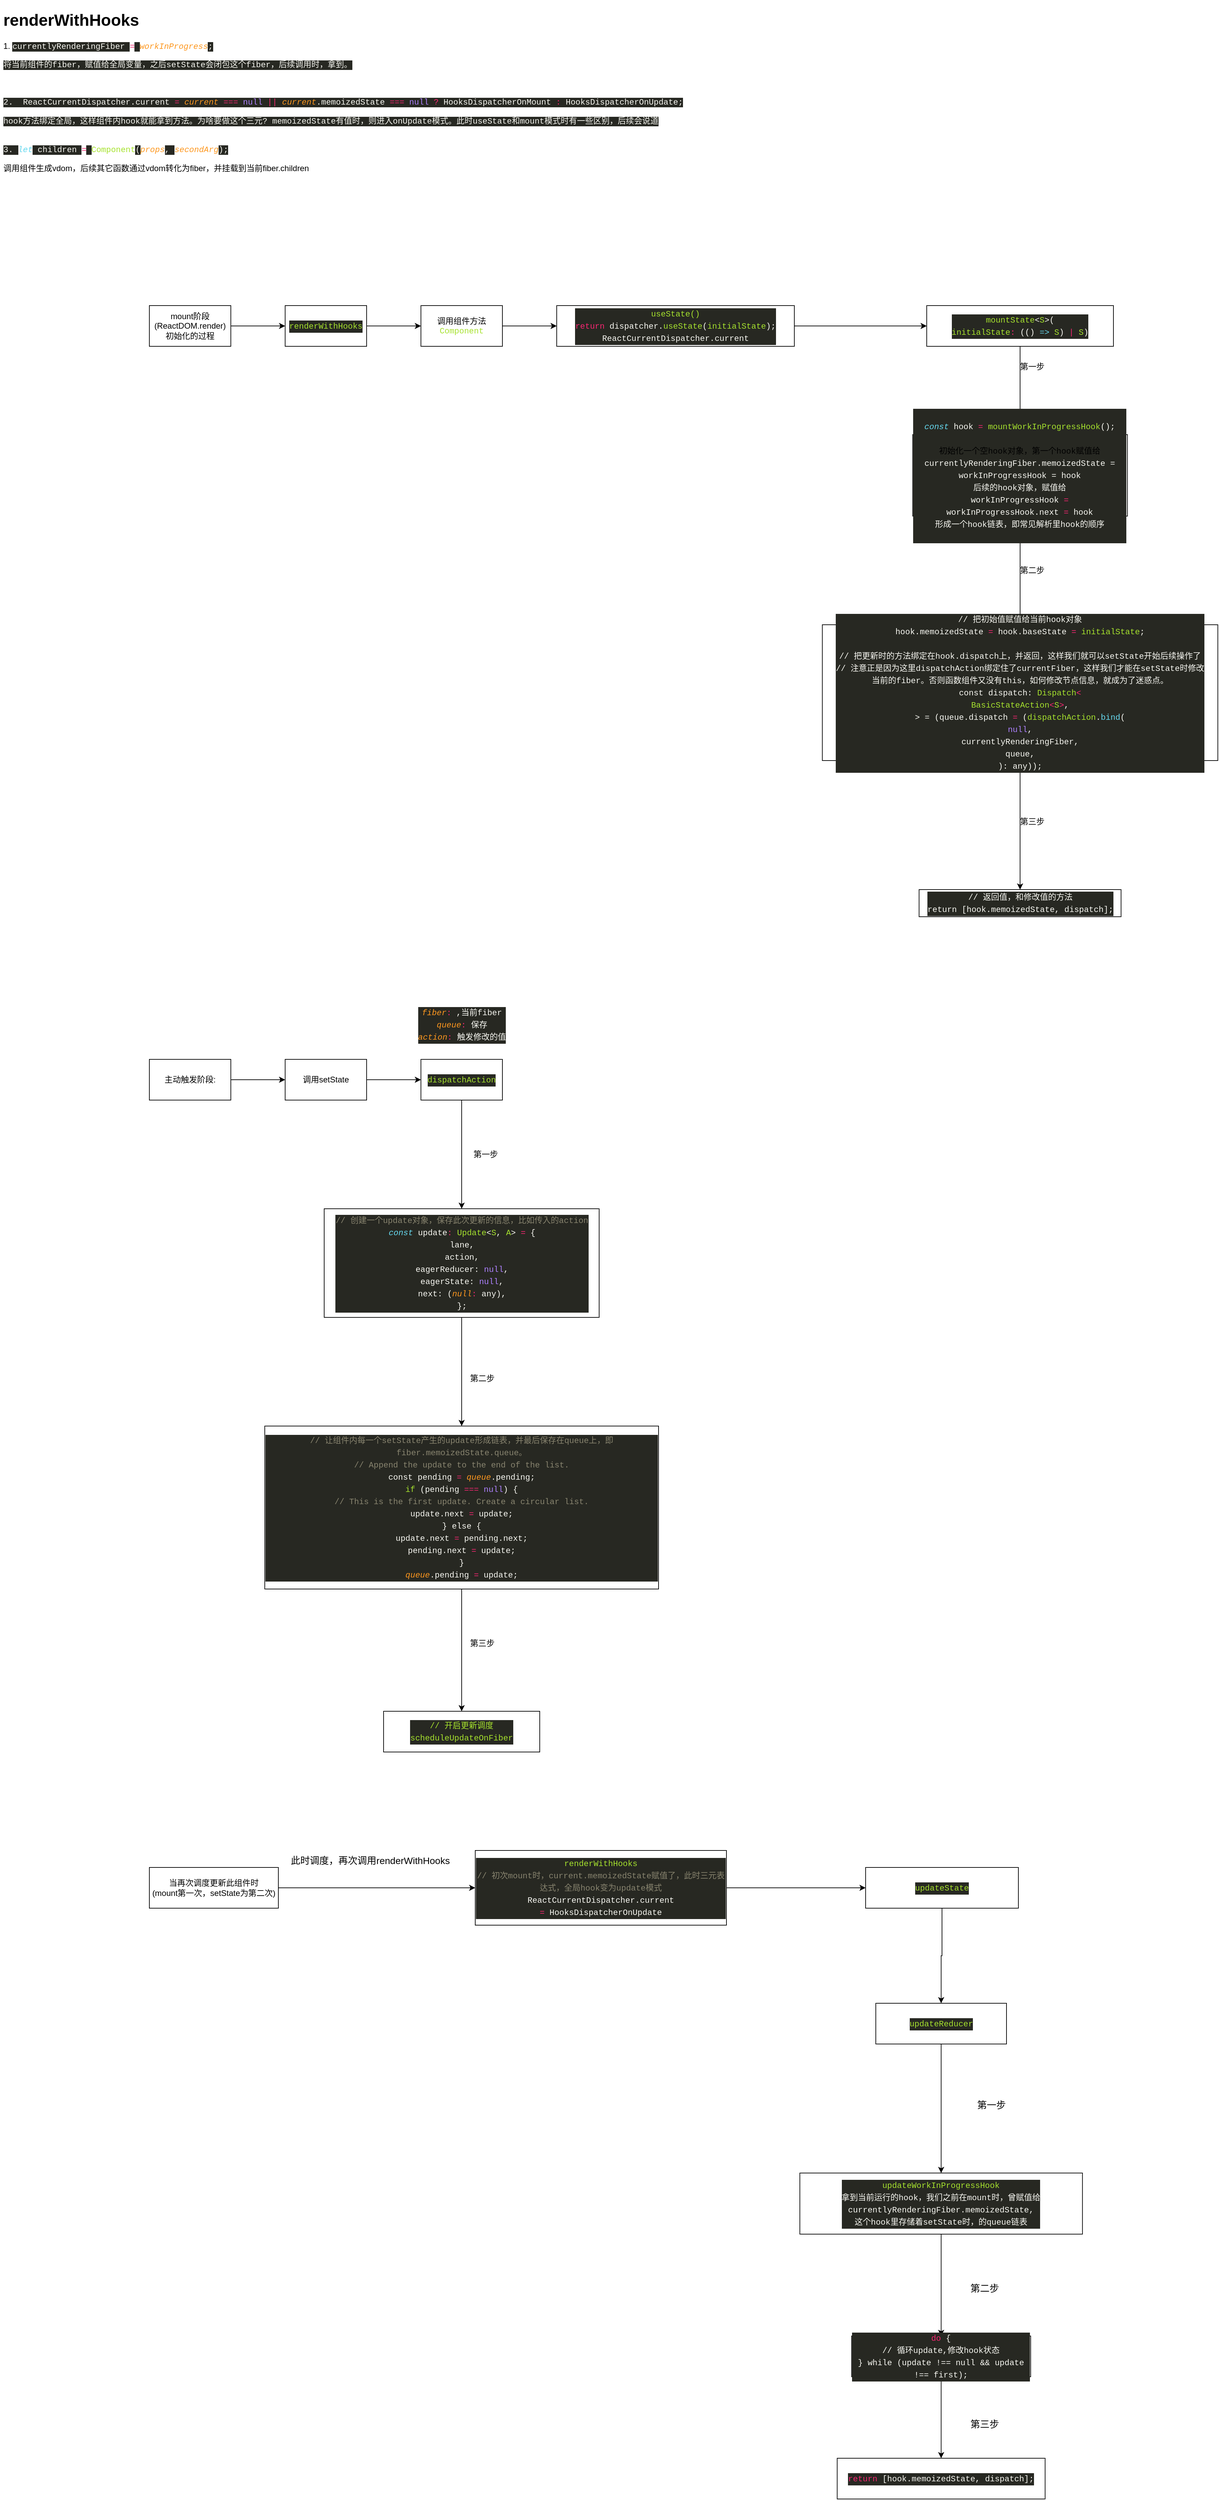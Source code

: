 <mxfile>
    <diagram id="yiS49sryotYYYr_ddpnm" name="第 1 页">
        <mxGraphModel dx="2738" dy="2120" grid="1" gridSize="10" guides="1" tooltips="1" connect="1" arrows="1" fold="1" page="1" pageScale="1" pageWidth="827" pageHeight="1169" math="0" shadow="0">
            <root>
                <mxCell id="0"/>
                <mxCell id="1" parent="0"/>
                <mxCell id="6" value="" style="edgeStyle=orthogonalEdgeStyle;rounded=0;orthogonalLoop=1;jettySize=auto;html=1;" edge="1" parent="1" source="2" target="5">
                    <mxGeometry relative="1" as="geometry"/>
                </mxCell>
                <mxCell id="2" value="mount阶段&lt;br&gt;(ReactDOM.render)&lt;br&gt;初始化的过程" style="rounded=0;whiteSpace=wrap;html=1;" vertex="1" parent="1">
                    <mxGeometry x="40" y="80" width="120" height="60" as="geometry"/>
                </mxCell>
                <mxCell id="10" value="" style="edgeStyle=orthogonalEdgeStyle;rounded=0;orthogonalLoop=1;jettySize=auto;html=1;" edge="1" parent="1" source="5" target="9">
                    <mxGeometry relative="1" as="geometry"/>
                </mxCell>
                <mxCell id="5" value="&lt;div style=&quot;color: rgb(248 , 248 , 242) ; background-color: rgb(39 , 40 , 34) ; font-family: &amp;#34;menlo&amp;#34; , &amp;#34;monaco&amp;#34; , &amp;#34;courier new&amp;#34; , monospace ; line-height: 18px&quot;&gt;&lt;span style=&quot;color: #a6e22e&quot;&gt;renderWithHooks&lt;/span&gt;&lt;/div&gt;" style="whiteSpace=wrap;html=1;rounded=0;" vertex="1" parent="1">
                    <mxGeometry x="240" y="80" width="120" height="60" as="geometry"/>
                </mxCell>
                <mxCell id="8" value="&lt;h1&gt;renderWithHooks&lt;/h1&gt;&lt;p&gt;1.&amp;nbsp;&lt;span style=&quot;background-color: rgb(39 , 40 , 34) ; color: rgb(248 , 248 , 242) ; font-family: &amp;#34;menlo&amp;#34; , &amp;#34;monaco&amp;#34; , &amp;#34;courier new&amp;#34; , monospace&quot;&gt;currentlyRenderingFiber&lt;/span&gt;&lt;span style=&quot;background-color: rgb(39 , 40 , 34) ; color: rgb(248 , 248 , 242) ; font-family: &amp;#34;menlo&amp;#34; , &amp;#34;monaco&amp;#34; , &amp;#34;courier new&amp;#34; , monospace&quot;&gt; &lt;/span&gt;&lt;span style=&quot;font-family: &amp;#34;menlo&amp;#34; , &amp;#34;monaco&amp;#34; , &amp;#34;courier new&amp;#34; , monospace ; color: rgb(249 , 38 , 114)&quot;&gt;=&lt;/span&gt;&lt;span style=&quot;background-color: rgb(39 , 40 , 34) ; color: rgb(248 , 248 , 242) ; font-family: &amp;#34;menlo&amp;#34; , &amp;#34;monaco&amp;#34; , &amp;#34;courier new&amp;#34; , monospace&quot;&gt; &lt;/span&gt;&lt;span style=&quot;font-family: &amp;#34;menlo&amp;#34; , &amp;#34;monaco&amp;#34; , &amp;#34;courier new&amp;#34; , monospace ; color: rgb(253 , 151 , 31) ; font-style: italic&quot;&gt;workInProgress&lt;/span&gt;&lt;span style=&quot;background-color: rgb(39 , 40 , 34) ; color: rgb(248 , 248 , 242) ; font-family: &amp;#34;menlo&amp;#34; , &amp;#34;monaco&amp;#34; , &amp;#34;courier new&amp;#34; , monospace&quot;&gt;;&lt;/span&gt;&lt;/p&gt;&lt;p&gt;&lt;font color=&quot;#f8f8f2&quot; face=&quot;menlo, monaco, courier new, monospace&quot;&gt;&lt;span style=&quot;background-color: rgb(39 , 40 , 34)&quot;&gt;将当前组件的fiber，赋值给全局变量，之后setState会闭包这个fiber，后续调用时，拿到。&lt;/span&gt;&lt;/font&gt;&lt;/p&gt;&lt;p&gt;&lt;font color=&quot;#f8f8f2&quot; face=&quot;menlo, monaco, courier new, monospace&quot;&gt;&lt;span style=&quot;background-color: rgb(39 , 40 , 34)&quot;&gt;&lt;br&gt;&lt;/span&gt;&lt;/font&gt;&lt;/p&gt;&lt;p&gt;&lt;font color=&quot;#f8f8f2&quot; face=&quot;menlo, monaco, courier new, monospace&quot;&gt;&lt;span style=&quot;background-color: rgb(39 , 40 , 34)&quot;&gt;2.&amp;nbsp;&lt;/span&gt;&lt;/font&gt;&lt;span style=&quot;background-color: rgb(39 , 40 , 34) ; color: rgb(248 , 248 , 242) ; font-family: &amp;#34;menlo&amp;#34; , &amp;#34;monaco&amp;#34; , &amp;#34;courier new&amp;#34; , monospace&quot;&gt;    &lt;/span&gt;&lt;span style=&quot;background-color: rgb(39 , 40 , 34) ; color: rgb(248 , 248 , 242) ; font-family: &amp;#34;menlo&amp;#34; , &amp;#34;monaco&amp;#34; , &amp;#34;courier new&amp;#34; , monospace&quot;&gt;ReactCurrentDispatcher&lt;/span&gt;&lt;span style=&quot;background-color: rgb(39 , 40 , 34) ; color: rgb(248 , 248 , 242) ; font-family: &amp;#34;menlo&amp;#34; , &amp;#34;monaco&amp;#34; , &amp;#34;courier new&amp;#34; , monospace&quot;&gt;.current &lt;/span&gt;&lt;span style=&quot;background-color: rgb(39 , 40 , 34) ; font-family: &amp;#34;menlo&amp;#34; , &amp;#34;monaco&amp;#34; , &amp;#34;courier new&amp;#34; , monospace ; color: rgb(249 , 38 , 114)&quot;&gt;=&amp;nbsp;&lt;/span&gt;&lt;span style=&quot;background-color: rgb(39 , 40 , 34) ; font-family: &amp;#34;menlo&amp;#34; , &amp;#34;monaco&amp;#34; , &amp;#34;courier new&amp;#34; , monospace ; color: rgb(253 , 151 , 31) ; font-style: italic&quot;&gt;current&lt;/span&gt;&lt;span style=&quot;background-color: rgb(39 , 40 , 34) ; color: rgb(248 , 248 , 242) ; font-family: &amp;#34;menlo&amp;#34; , &amp;#34;monaco&amp;#34; , &amp;#34;courier new&amp;#34; , monospace&quot;&gt; &lt;/span&gt;&lt;span style=&quot;background-color: rgb(39 , 40 , 34) ; font-family: &amp;#34;menlo&amp;#34; , &amp;#34;monaco&amp;#34; , &amp;#34;courier new&amp;#34; , monospace ; color: rgb(249 , 38 , 114)&quot;&gt;===&lt;/span&gt;&lt;span style=&quot;background-color: rgb(39 , 40 , 34) ; color: rgb(248 , 248 , 242) ; font-family: &amp;#34;menlo&amp;#34; , &amp;#34;monaco&amp;#34; , &amp;#34;courier new&amp;#34; , monospace&quot;&gt; &lt;/span&gt;&lt;span style=&quot;background-color: rgb(39 , 40 , 34) ; font-family: &amp;#34;menlo&amp;#34; , &amp;#34;monaco&amp;#34; , &amp;#34;courier new&amp;#34; , monospace ; color: rgb(174 , 129 , 255)&quot;&gt;null&lt;/span&gt;&lt;span style=&quot;background-color: rgb(39 , 40 , 34) ; color: rgb(248 , 248 , 242) ; font-family: &amp;#34;menlo&amp;#34; , &amp;#34;monaco&amp;#34; , &amp;#34;courier new&amp;#34; , monospace&quot;&gt; &lt;/span&gt;&lt;span style=&quot;background-color: rgb(39 , 40 , 34) ; font-family: &amp;#34;menlo&amp;#34; , &amp;#34;monaco&amp;#34; , &amp;#34;courier new&amp;#34; , monospace ; color: rgb(249 , 38 , 114)&quot;&gt;||&lt;/span&gt;&lt;span style=&quot;background-color: rgb(39 , 40 , 34) ; color: rgb(248 , 248 , 242) ; font-family: &amp;#34;menlo&amp;#34; , &amp;#34;monaco&amp;#34; , &amp;#34;courier new&amp;#34; , monospace&quot;&gt; &lt;/span&gt;&lt;span style=&quot;background-color: rgb(39 , 40 , 34) ; font-family: &amp;#34;menlo&amp;#34; , &amp;#34;monaco&amp;#34; , &amp;#34;courier new&amp;#34; , monospace ; color: rgb(253 , 151 , 31) ; font-style: italic&quot;&gt;current&lt;/span&gt;&lt;span style=&quot;background-color: rgb(39 , 40 , 34) ; color: rgb(248 , 248 , 242) ; font-family: &amp;#34;menlo&amp;#34; , &amp;#34;monaco&amp;#34; , &amp;#34;courier new&amp;#34; , monospace&quot;&gt;.memoizedState &lt;/span&gt;&lt;span style=&quot;background-color: rgb(39 , 40 , 34) ; font-family: &amp;#34;menlo&amp;#34; , &amp;#34;monaco&amp;#34; , &amp;#34;courier new&amp;#34; , monospace ; color: rgb(249 , 38 , 114)&quot;&gt;===&lt;/span&gt;&lt;span style=&quot;background-color: rgb(39 , 40 , 34) ; color: rgb(248 , 248 , 242) ; font-family: &amp;#34;menlo&amp;#34; , &amp;#34;monaco&amp;#34; , &amp;#34;courier new&amp;#34; , monospace&quot;&gt; &lt;/span&gt;&lt;span style=&quot;background-color: rgb(39 , 40 , 34) ; font-family: &amp;#34;menlo&amp;#34; , &amp;#34;monaco&amp;#34; , &amp;#34;courier new&amp;#34; , monospace ; color: rgb(174 , 129 , 255)&quot;&gt;null&amp;nbsp;&lt;/span&gt;&lt;span style=&quot;background-color: rgb(39 , 40 , 34) ; font-family: &amp;#34;menlo&amp;#34; , &amp;#34;monaco&amp;#34; , &amp;#34;courier new&amp;#34; , monospace ; color: rgb(249 , 38 , 114)&quot;&gt;?&lt;/span&gt;&lt;span style=&quot;background-color: rgb(39 , 40 , 34) ; color: rgb(248 , 248 , 242) ; font-family: &amp;#34;menlo&amp;#34; , &amp;#34;monaco&amp;#34; , &amp;#34;courier new&amp;#34; , monospace&quot;&gt; HooksDispatcherOnMount&amp;nbsp;&lt;/span&gt;&lt;span style=&quot;background-color: rgb(39 , 40 , 34) ; font-family: &amp;#34;menlo&amp;#34; , &amp;#34;monaco&amp;#34; , &amp;#34;courier new&amp;#34; , monospace ; color: rgb(249 , 38 , 114)&quot;&gt;:&lt;/span&gt;&lt;span style=&quot;background-color: rgb(39 , 40 , 34) ; color: rgb(248 , 248 , 242) ; font-family: &amp;#34;menlo&amp;#34; , &amp;#34;monaco&amp;#34; , &amp;#34;courier new&amp;#34; , monospace&quot;&gt; HooksDispatcherOnUpdate;&lt;/span&gt;&lt;/p&gt;&lt;span style=&quot;color: rgb(248 , 248 , 242) ; font-family: &amp;#34;menlo&amp;#34; , &amp;#34;monaco&amp;#34; , &amp;#34;courier new&amp;#34; , monospace ; background-color: rgb(39 , 40 , 34)&quot;&gt;hook方法&lt;/span&gt;&lt;span style=&quot;background-color: rgb(39 , 40 , 34) ; color: rgb(248 , 248 , 242) ; font-family: &amp;#34;menlo&amp;#34; , &amp;#34;monaco&amp;#34; , &amp;#34;courier new&amp;#34; , monospace&quot;&gt;绑定全局，这样组件内hook就能拿到方法。为啥要做这个三元? memoizedState有值时，则进入onUpdate模式。此时useState和mount模式时有一些区别，后续会说道&lt;br&gt;&lt;/span&gt;&lt;span style=&quot;color: rgb(248 , 248 , 242) ; font-family: &amp;#34;menlo&amp;#34; , &amp;#34;monaco&amp;#34; , &amp;#34;courier new&amp;#34; , monospace ; background-color: rgb(39 , 40 , 34)&quot;&gt;&lt;br&gt;&lt;/span&gt;&lt;p&gt;&lt;font color=&quot;#f8f8f2&quot; face=&quot;menlo, monaco, courier new, monospace&quot;&gt;&lt;span style=&quot;background-color: rgb(39 , 40 , 34)&quot;&gt;3.&amp;nbsp;&lt;/span&gt;&lt;/font&gt;&lt;span style=&quot;font-family: &amp;#34;menlo&amp;#34; , &amp;#34;monaco&amp;#34; , &amp;#34;courier new&amp;#34; , monospace ; color: rgb(102 , 217 , 239) ; font-style: italic&quot;&gt;let&lt;/span&gt;&lt;span style=&quot;background-color: rgb(39 , 40 , 34) ; color: rgb(248 , 248 , 242) ; font-family: &amp;#34;menlo&amp;#34; , &amp;#34;monaco&amp;#34; , &amp;#34;courier new&amp;#34; , monospace&quot;&gt; &lt;/span&gt;&lt;span style=&quot;background-color: rgb(39 , 40 , 34) ; color: rgb(248 , 248 , 242) ; font-family: &amp;#34;menlo&amp;#34; , &amp;#34;monaco&amp;#34; , &amp;#34;courier new&amp;#34; , monospace&quot;&gt;children&lt;/span&gt;&lt;span style=&quot;background-color: rgb(39 , 40 , 34) ; color: rgb(248 , 248 , 242) ; font-family: &amp;#34;menlo&amp;#34; , &amp;#34;monaco&amp;#34; , &amp;#34;courier new&amp;#34; , monospace&quot;&gt; &lt;/span&gt;&lt;span style=&quot;font-family: &amp;#34;menlo&amp;#34; , &amp;#34;monaco&amp;#34; , &amp;#34;courier new&amp;#34; , monospace ; color: rgb(249 , 38 , 114)&quot;&gt;=&lt;/span&gt;&lt;span style=&quot;background-color: rgb(39 , 40 , 34) ; color: rgb(248 , 248 , 242) ; font-family: &amp;#34;menlo&amp;#34; , &amp;#34;monaco&amp;#34; , &amp;#34;courier new&amp;#34; , monospace&quot;&gt; &lt;/span&gt;&lt;span style=&quot;font-family: &amp;#34;menlo&amp;#34; , &amp;#34;monaco&amp;#34; , &amp;#34;courier new&amp;#34; , monospace ; color: rgb(166 , 226 , 46)&quot;&gt;Component&lt;/span&gt;&lt;span style=&quot;background-color: rgb(39 , 40 , 34) ; color: rgb(248 , 248 , 242) ; font-family: &amp;#34;menlo&amp;#34; , &amp;#34;monaco&amp;#34; , &amp;#34;courier new&amp;#34; , monospace&quot;&gt;(&lt;/span&gt;&lt;span style=&quot;font-family: &amp;#34;menlo&amp;#34; , &amp;#34;monaco&amp;#34; , &amp;#34;courier new&amp;#34; , monospace ; color: rgb(253 , 151 , 31) ; font-style: italic&quot;&gt;props&lt;/span&gt;&lt;span style=&quot;background-color: rgb(39 , 40 , 34) ; color: rgb(248 , 248 , 242) ; font-family: &amp;#34;menlo&amp;#34; , &amp;#34;monaco&amp;#34; , &amp;#34;courier new&amp;#34; , monospace&quot;&gt;, &lt;/span&gt;&lt;span style=&quot;font-family: &amp;#34;menlo&amp;#34; , &amp;#34;monaco&amp;#34; , &amp;#34;courier new&amp;#34; , monospace ; color: rgb(253 , 151 , 31) ; font-style: italic&quot;&gt;secondArg&lt;/span&gt;&lt;span style=&quot;background-color: rgb(39 , 40 , 34) ; color: rgb(248 , 248 , 242) ; font-family: &amp;#34;menlo&amp;#34; , &amp;#34;monaco&amp;#34; , &amp;#34;courier new&amp;#34; , monospace&quot;&gt;);&lt;/span&gt;&lt;/p&gt;&lt;p&gt;调用组件生成vdom，后续其它函数通过vdom转化为fiber，并挂载到当前fiber.children&lt;/p&gt;" style="text;html=1;strokeColor=none;fillColor=none;spacing=5;spacingTop=-20;whiteSpace=wrap;overflow=hidden;rounded=0;" vertex="1" parent="1">
                    <mxGeometry x="-180" y="-360" width="1030" height="250" as="geometry"/>
                </mxCell>
                <mxCell id="12" value="" style="edgeStyle=orthogonalEdgeStyle;rounded=0;orthogonalLoop=1;jettySize=auto;html=1;" edge="1" parent="1" source="9" target="11">
                    <mxGeometry relative="1" as="geometry"/>
                </mxCell>
                <mxCell id="9" value="调用组件方法&lt;br&gt;&lt;span style=&quot;color: rgb(166 , 226 , 46) ; font-family: &amp;#34;menlo&amp;#34; , &amp;#34;monaco&amp;#34; , &amp;#34;courier new&amp;#34; , monospace ; text-align: left&quot;&gt;Component&lt;/span&gt;" style="whiteSpace=wrap;html=1;rounded=0;" vertex="1" parent="1">
                    <mxGeometry x="440" y="80" width="120" height="60" as="geometry"/>
                </mxCell>
                <mxCell id="14" value="" style="edgeStyle=orthogonalEdgeStyle;rounded=0;orthogonalLoop=1;jettySize=auto;html=1;" edge="1" parent="1" source="11" target="13">
                    <mxGeometry relative="1" as="geometry"/>
                </mxCell>
                <mxCell id="11" value="&lt;div style=&quot;color: rgb(248 , 248 , 242) ; background-color: rgb(39 , 40 , 34) ; font-family: &amp;#34;menlo&amp;#34; , &amp;#34;monaco&amp;#34; , &amp;#34;courier new&amp;#34; , monospace ; line-height: 18px&quot;&gt;&lt;span style=&quot;color: #a6e22e&quot;&gt;useState()&lt;/span&gt;&lt;/div&gt;&lt;div style=&quot;color: rgb(248 , 248 , 242) ; background-color: rgb(39 , 40 , 34) ; font-family: &amp;#34;menlo&amp;#34; , &amp;#34;monaco&amp;#34; , &amp;#34;courier new&amp;#34; , monospace ; line-height: 18px&quot;&gt;&lt;span style=&quot;font-family: &amp;#34;menlo&amp;#34; , &amp;#34;monaco&amp;#34; , &amp;#34;courier new&amp;#34; , monospace ; color: rgb(249 , 38 , 114)&quot;&gt;return&lt;/span&gt;&lt;span style=&quot;font-family: &amp;#34;menlo&amp;#34; , &amp;#34;monaco&amp;#34; , &amp;#34;courier new&amp;#34; , monospace&quot;&gt; &lt;/span&gt;&lt;span style=&quot;font-family: &amp;#34;menlo&amp;#34; , &amp;#34;monaco&amp;#34; , &amp;#34;courier new&amp;#34; , monospace&quot;&gt;dispatcher&lt;/span&gt;&lt;span style=&quot;font-family: &amp;#34;menlo&amp;#34; , &amp;#34;monaco&amp;#34; , &amp;#34;courier new&amp;#34; , monospace&quot;&gt;.&lt;/span&gt;&lt;span style=&quot;font-family: &amp;#34;menlo&amp;#34; , &amp;#34;monaco&amp;#34; , &amp;#34;courier new&amp;#34; , monospace ; color: rgb(166 , 226 , 46)&quot;&gt;useState&lt;/span&gt;&lt;span style=&quot;font-family: &amp;#34;menlo&amp;#34; , &amp;#34;monaco&amp;#34; , &amp;#34;courier new&amp;#34; , monospace&quot;&gt;(&lt;/span&gt;&lt;span style=&quot;font-family: &amp;#34;menlo&amp;#34; , &amp;#34;monaco&amp;#34; , &amp;#34;courier new&amp;#34; , monospace ; color: rgb(166 , 226 , 46)&quot;&gt;initialState&lt;/span&gt;&lt;span style=&quot;font-family: &amp;#34;menlo&amp;#34; , &amp;#34;monaco&amp;#34; , &amp;#34;courier new&amp;#34; , monospace&quot;&gt;);&lt;/span&gt;&lt;/div&gt;&lt;div style=&quot;color: rgb(248 , 248 , 242) ; background-color: rgb(39 , 40 , 34) ; font-family: &amp;#34;menlo&amp;#34; , &amp;#34;monaco&amp;#34; , &amp;#34;courier new&amp;#34; , monospace ; line-height: 18px&quot;&gt;&lt;span style=&quot;text-align: left&quot;&gt;ReactCurrentDispatcher&lt;/span&gt;&lt;span style=&quot;text-align: left&quot;&gt;.current&lt;/span&gt;&lt;span style=&quot;color: #a6e22e&quot;&gt;&lt;br&gt;&lt;/span&gt;&lt;/div&gt;" style="whiteSpace=wrap;html=1;rounded=0;" vertex="1" parent="1">
                    <mxGeometry x="640" y="80" width="350" height="60" as="geometry"/>
                </mxCell>
                <mxCell id="16" value="" style="edgeStyle=orthogonalEdgeStyle;rounded=0;orthogonalLoop=1;jettySize=auto;html=1;" edge="1" parent="1" source="13" target="15">
                    <mxGeometry relative="1" as="geometry"/>
                </mxCell>
                <mxCell id="13" value="&lt;div style=&quot;color: rgb(248 , 248 , 242) ; background-color: rgb(39 , 40 , 34) ; font-family: &amp;#34;menlo&amp;#34; , &amp;#34;monaco&amp;#34; , &amp;#34;courier new&amp;#34; , monospace ; line-height: 18px&quot;&gt;&lt;div style=&quot;line-height: 18px&quot;&gt;&lt;div&gt;&lt;span style=&quot;color: #a6e22e&quot;&gt;mountState&lt;/span&gt;&amp;lt;&lt;span style=&quot;color: rgb(166 , 226 , 46)&quot;&gt;S&lt;/span&gt;&amp;gt;(&lt;/div&gt;&lt;div&gt;  &lt;span style=&quot;color: #a6e22e&quot;&gt;initialState&lt;/span&gt;&lt;span style=&quot;color: #f92672&quot;&gt;:&lt;/span&gt; (() &lt;span style=&quot;color: #66d9ef ; font-style: italic&quot;&gt;=&amp;gt;&lt;/span&gt; &lt;span style=&quot;color: rgb(166 , 226 , 46)&quot;&gt;S&lt;/span&gt;) &lt;span style=&quot;color: #f92672&quot;&gt;|&lt;/span&gt; &lt;span style=&quot;color: rgb(166 , 226 , 46)&quot;&gt;S&lt;/span&gt;)&lt;/div&gt;&lt;/div&gt;&lt;/div&gt;" style="whiteSpace=wrap;html=1;rounded=0;" vertex="1" parent="1">
                    <mxGeometry x="1185" y="80" width="275" height="60" as="geometry"/>
                </mxCell>
                <mxCell id="19" value="" style="edgeStyle=orthogonalEdgeStyle;rounded=0;orthogonalLoop=1;jettySize=auto;html=1;" edge="1" parent="1" source="15" target="18">
                    <mxGeometry relative="1" as="geometry"/>
                </mxCell>
                <mxCell id="15" value="&lt;div style=&quot;background-color: rgb(39 , 40 , 34) ; font-family: &amp;#34;menlo&amp;#34; , &amp;#34;monaco&amp;#34; , &amp;#34;courier new&amp;#34; , monospace ; line-height: 18px&quot;&gt;&lt;br&gt;&lt;/div&gt;&lt;div style=&quot;background-color: rgb(39 , 40 , 34) ; font-family: &amp;#34;menlo&amp;#34; , &amp;#34;monaco&amp;#34; , &amp;#34;courier new&amp;#34; , monospace ; line-height: 18px&quot;&gt;&lt;span style=&quot;color: rgb(102 , 217 , 239) ; font-style: italic&quot;&gt;const&lt;/span&gt;&lt;span style=&quot;color: rgb(248 , 248 , 242)&quot;&gt;&amp;nbsp;hook&amp;nbsp;&lt;/span&gt;&lt;span style=&quot;color: rgb(249 , 38 , 114)&quot;&gt;=&lt;/span&gt;&lt;span style=&quot;color: rgb(248 , 248 , 242)&quot;&gt;&amp;nbsp;&lt;/span&gt;&lt;span style=&quot;color: rgb(166 , 226 , 46)&quot;&gt;mountWorkInProgressHook&lt;/span&gt;&lt;span style=&quot;color: rgb(248 , 248 , 242)&quot;&gt;();&lt;/span&gt;&lt;br&gt;&lt;/div&gt;&lt;div style=&quot;background-color: rgb(39 , 40 , 34) ; font-family: &amp;#34;menlo&amp;#34; , &amp;#34;monaco&amp;#34; , &amp;#34;courier new&amp;#34; , monospace ; line-height: 18px&quot;&gt;&lt;span style=&quot;color: rgb(248 , 248 , 242)&quot;&gt;&lt;br&gt;&lt;/span&gt;&lt;/div&gt;&lt;div style=&quot;background-color: rgb(39 , 40 , 34) ; font-family: &amp;#34;menlo&amp;#34; , &amp;#34;monaco&amp;#34; , &amp;#34;courier new&amp;#34; , monospace ; line-height: 18px&quot;&gt;初始化一个空hook对象，第一个hook赋值给&lt;/div&gt;&lt;div style=&quot;background-color: rgb(39 , 40 , 34) ; font-family: &amp;#34;menlo&amp;#34; , &amp;#34;monaco&amp;#34; , &amp;#34;courier new&amp;#34; , monospace ; line-height: 18px&quot;&gt;&lt;div style=&quot;color: rgb(248 , 248 , 242) ; font-family: &amp;#34;menlo&amp;#34; , &amp;#34;monaco&amp;#34; , &amp;#34;courier new&amp;#34; , monospace ; line-height: 18px&quot;&gt;currentlyRenderingFiber.memoizedState = workInProgressHook = hook&lt;/div&gt;&lt;div style=&quot;color: rgb(248 , 248 , 242) ; font-family: &amp;#34;menlo&amp;#34; , &amp;#34;monaco&amp;#34; , &amp;#34;courier new&amp;#34; , monospace ; line-height: 18px&quot;&gt;后续的hook对象，赋值给&lt;/div&gt;&lt;div style=&quot;color: rgb(248 , 248 , 242) ; font-family: &amp;#34;menlo&amp;#34; , &amp;#34;monaco&amp;#34; , &amp;#34;courier new&amp;#34; , monospace ; line-height: 18px&quot;&gt;&lt;div style=&quot;line-height: 18px&quot;&gt;workInProgressHook &lt;span style=&quot;color: #f92672&quot;&gt;=&lt;/span&gt; workInProgressHook.next &lt;span style=&quot;color: #f92672&quot;&gt;=&lt;/span&gt; hook&lt;/div&gt;&lt;div style=&quot;line-height: 18px&quot;&gt;形成一个hook链表，即常见解析里hook的顺序&lt;/div&gt;&lt;/div&gt;&lt;/div&gt;&lt;div style=&quot;color: rgb(248 , 248 , 242) ; background-color: rgb(39 , 40 , 34) ; font-family: &amp;#34;menlo&amp;#34; , &amp;#34;monaco&amp;#34; , &amp;#34;courier new&amp;#34; , monospace ; line-height: 18px&quot;&gt;&lt;br&gt;&lt;/div&gt;" style="whiteSpace=wrap;html=1;rounded=0;" vertex="1" parent="1">
                    <mxGeometry x="1164.38" y="270" width="316.25" height="120" as="geometry"/>
                </mxCell>
                <mxCell id="17" value="第一步" style="text;html=1;align=center;verticalAlign=middle;resizable=0;points=[];autosize=1;" vertex="1" parent="1">
                    <mxGeometry x="1315" y="160" width="50" height="20" as="geometry"/>
                </mxCell>
                <mxCell id="22" value="" style="edgeStyle=orthogonalEdgeStyle;rounded=0;orthogonalLoop=1;jettySize=auto;html=1;" edge="1" parent="1" source="18" target="21">
                    <mxGeometry relative="1" as="geometry"/>
                </mxCell>
                <mxCell id="18" value="&lt;div style=&quot;color: rgb(248 , 248 , 242) ; background-color: rgb(39 , 40 , 34) ; font-family: &amp;#34;menlo&amp;#34; , &amp;#34;monaco&amp;#34; , &amp;#34;courier new&amp;#34; , monospace ; line-height: 18px&quot;&gt;&lt;div&gt;// 把初始值赋值给当前hook对象&lt;/div&gt;&lt;div&gt;  hook.memoizedState &lt;span style=&quot;color: #f92672&quot;&gt;=&lt;/span&gt; hook.baseState &lt;span style=&quot;color: #f92672&quot;&gt;=&lt;/span&gt; &lt;span style=&quot;color: #a6e22e&quot;&gt;initialState&lt;/span&gt;;&lt;/div&gt;&lt;div&gt;&lt;br&gt;&lt;/div&gt;&lt;div&gt;// 把更新时的方法绑定在hook.dispatch上，并返回，这样我们就可以setState开始后续操作了&lt;/div&gt;&lt;div&gt;// 注意正是因为这里dispatchAction绑定住了currentFiber，这样我们才能在setState时修改&lt;/div&gt;&lt;div&gt;当前的fiber。否则函数组件又没有this，如何修改节点信息，就成为了迷惑点。&lt;/div&gt;&lt;div&gt;&lt;div style=&quot;font-family: &amp;#34;menlo&amp;#34; , &amp;#34;monaco&amp;#34; , &amp;#34;courier new&amp;#34; , monospace ; line-height: 18px&quot;&gt;&lt;div&gt;  const dispatch: &lt;span style=&quot;color: rgb(166 , 226 , 46)&quot;&gt;Dispatch&lt;/span&gt;&lt;span style=&quot;color: #f92672&quot;&gt;&amp;lt;&lt;/span&gt;&lt;/div&gt;&lt;div&gt;    &lt;span style=&quot;color: rgb(166 , 226 , 46)&quot;&gt;BasicStateAction&lt;/span&gt;&lt;span style=&quot;color: #f92672&quot;&gt;&amp;lt;&lt;/span&gt;&lt;span style=&quot;color: rgb(166 , 226 , 46)&quot;&gt;S&lt;/span&gt;&lt;span style=&quot;color: #f92672&quot;&gt;&amp;gt;&lt;/span&gt;,&lt;/div&gt;&lt;div&gt;  &amp;gt; = (queue.dispatch &lt;span style=&quot;color: #f92672&quot;&gt;=&lt;/span&gt; (&lt;span style=&quot;color: #a6e22e&quot;&gt;dispatchAction&lt;/span&gt;.&lt;span style=&quot;color: #66d9ef&quot;&gt;bind&lt;/span&gt;(&lt;/div&gt;&lt;div&gt;    &lt;span style=&quot;color: #ae81ff&quot;&gt;null&lt;/span&gt;,&lt;/div&gt;&lt;div&gt;    currentlyRenderingFiber,&lt;/div&gt;&lt;div&gt;    queue,&lt;/div&gt;&lt;div&gt;  ): any));&lt;/div&gt;&lt;/div&gt;&lt;/div&gt;&lt;/div&gt;" style="whiteSpace=wrap;html=1;rounded=0;" vertex="1" parent="1">
                    <mxGeometry x="1031.25" y="550" width="582.5" height="200" as="geometry"/>
                </mxCell>
                <mxCell id="20" value="第二步" style="text;html=1;align=center;verticalAlign=middle;resizable=0;points=[];autosize=1;" vertex="1" parent="1">
                    <mxGeometry x="1315" y="460" width="50" height="20" as="geometry"/>
                </mxCell>
                <mxCell id="21" value="&lt;div style=&quot;color: rgb(248 , 248 , 242) ; background-color: rgb(39 , 40 , 34) ; font-family: &amp;#34;menlo&amp;#34; , &amp;#34;monaco&amp;#34; , &amp;#34;courier new&amp;#34; , monospace ; line-height: 18px&quot;&gt;// 返回值，和修改值的方法&lt;/div&gt;&lt;div style=&quot;color: rgb(248 , 248 , 242) ; background-color: rgb(39 , 40 , 34) ; font-family: &amp;#34;menlo&amp;#34; , &amp;#34;monaco&amp;#34; , &amp;#34;courier new&amp;#34; , monospace ; line-height: 18px&quot;&gt;return [hook.memoizedState, dispatch];&lt;/div&gt;" style="whiteSpace=wrap;html=1;rounded=0;" vertex="1" parent="1">
                    <mxGeometry x="1173.75" y="940" width="297.5" height="40" as="geometry"/>
                </mxCell>
                <mxCell id="23" value="第三步" style="text;html=1;align=center;verticalAlign=middle;resizable=0;points=[];autosize=1;" vertex="1" parent="1">
                    <mxGeometry x="1315" y="830" width="50" height="20" as="geometry"/>
                </mxCell>
                <mxCell id="26" value="" style="edgeStyle=orthogonalEdgeStyle;rounded=0;orthogonalLoop=1;jettySize=auto;html=1;" edge="1" parent="1" source="24" target="25">
                    <mxGeometry relative="1" as="geometry"/>
                </mxCell>
                <mxCell id="24" value="主动触发阶段:" style="whiteSpace=wrap;html=1;" vertex="1" parent="1">
                    <mxGeometry x="40" y="1190" width="120" height="60" as="geometry"/>
                </mxCell>
                <mxCell id="28" value="" style="edgeStyle=orthogonalEdgeStyle;rounded=0;orthogonalLoop=1;jettySize=auto;html=1;" edge="1" parent="1" source="25" target="27">
                    <mxGeometry relative="1" as="geometry"/>
                </mxCell>
                <mxCell id="25" value="调用setState" style="whiteSpace=wrap;html=1;" vertex="1" parent="1">
                    <mxGeometry x="240" y="1190" width="120" height="60" as="geometry"/>
                </mxCell>
                <mxCell id="32" value="" style="edgeStyle=orthogonalEdgeStyle;rounded=0;orthogonalLoop=1;jettySize=auto;html=1;" edge="1" parent="1" source="27" target="31">
                    <mxGeometry relative="1" as="geometry"/>
                </mxCell>
                <mxCell id="27" value="&lt;div style=&quot;color: rgb(248 , 248 , 242) ; background-color: rgb(39 , 40 , 34) ; font-family: &amp;#34;menlo&amp;#34; , &amp;#34;monaco&amp;#34; , &amp;#34;courier new&amp;#34; , monospace ; line-height: 18px&quot;&gt;&lt;span style=&quot;color: #a6e22e&quot;&gt;dispatchAction&lt;/span&gt;&lt;/div&gt;" style="whiteSpace=wrap;html=1;" vertex="1" parent="1">
                    <mxGeometry x="440" y="1190" width="120" height="60" as="geometry"/>
                </mxCell>
                <mxCell id="30" value="&lt;div style=&quot;color: rgb(248 , 248 , 242) ; background-color: rgb(39 , 40 , 34) ; font-family: &amp;#34;menlo&amp;#34; , &amp;#34;monaco&amp;#34; , &amp;#34;courier new&amp;#34; , monospace ; line-height: 18px&quot;&gt;&lt;div&gt;  &lt;span style=&quot;color: #fd971f ; font-style: italic&quot;&gt;fiber&lt;/span&gt;&lt;span style=&quot;color: #f92672&quot;&gt;: &lt;/span&gt;,当前fiber&lt;/div&gt;&lt;div&gt;  &lt;span style=&quot;color: #fd971f ; font-style: italic&quot;&gt;queue&lt;/span&gt;&lt;span style=&quot;color: #f92672&quot;&gt;:&lt;/span&gt;&amp;nbsp;保存&lt;/div&gt;&lt;div&gt;  &lt;span style=&quot;color: #fd971f ; font-style: italic&quot;&gt;action&lt;/span&gt;&lt;span style=&quot;color: #f92672&quot;&gt;:&lt;/span&gt; 触发修改的值&lt;/div&gt;&lt;/div&gt;" style="text;html=1;align=center;verticalAlign=middle;resizable=0;points=[];autosize=1;" vertex="1" parent="1">
                    <mxGeometry x="425" y="1109" width="150" height="60" as="geometry"/>
                </mxCell>
                <mxCell id="35" value="" style="edgeStyle=orthogonalEdgeStyle;rounded=0;orthogonalLoop=1;jettySize=auto;html=1;" edge="1" parent="1" source="31" target="34">
                    <mxGeometry relative="1" as="geometry"/>
                </mxCell>
                <mxCell id="31" value="&lt;div style=&quot;color: rgb(248 , 248 , 242) ; background-color: rgb(39 , 40 , 34) ; font-family: &amp;#34;menlo&amp;#34; , &amp;#34;monaco&amp;#34; , &amp;#34;courier new&amp;#34; , monospace ; line-height: 18px&quot;&gt;&lt;div style=&quot;font-family: &amp;#34;menlo&amp;#34; , &amp;#34;monaco&amp;#34; , &amp;#34;courier new&amp;#34; , monospace ; line-height: 18px&quot;&gt;&lt;div&gt;  &lt;span style=&quot;color: #88846f&quot;&gt;// 创建一个update对象，保存此次更新的信息，比如传入的action&lt;/span&gt;&lt;/div&gt;&lt;div&gt;  &lt;span style=&quot;color: #66d9ef ; font-style: italic&quot;&gt;const&lt;/span&gt; update&lt;span style=&quot;color: #f92672&quot;&gt;:&lt;/span&gt; &lt;span style=&quot;color: rgb(166 , 226 , 46)&quot;&gt;Update&lt;/span&gt;&amp;lt;&lt;span style=&quot;color: rgb(166 , 226 , 46)&quot;&gt;S&lt;/span&gt;, &lt;span style=&quot;color: rgb(166 , 226 , 46)&quot;&gt;A&lt;/span&gt;&amp;gt; &lt;span style=&quot;color: #f92672&quot;&gt;=&lt;/span&gt; {&lt;/div&gt;&lt;div&gt;    lane,&lt;/div&gt;&lt;div&gt;    action,&lt;/div&gt;&lt;div&gt;    eagerReducer: &lt;span style=&quot;color: #ae81ff&quot;&gt;null&lt;/span&gt;,&lt;/div&gt;&lt;div&gt;    eagerState: &lt;span style=&quot;color: #ae81ff&quot;&gt;null&lt;/span&gt;,&lt;/div&gt;&lt;div&gt;    next: (&lt;span style=&quot;color: #fd971f ; font-style: italic&quot;&gt;null&lt;/span&gt;&lt;span style=&quot;color: #f92672&quot;&gt;:&lt;/span&gt; any),&lt;/div&gt;&lt;div&gt;  };&lt;/div&gt;&lt;/div&gt;&lt;/div&gt;" style="whiteSpace=wrap;html=1;" vertex="1" parent="1">
                    <mxGeometry x="297.5" y="1410" width="405" height="160" as="geometry"/>
                </mxCell>
                <mxCell id="33" value="第一步" style="text;html=1;align=center;verticalAlign=middle;resizable=0;points=[];autosize=1;" vertex="1" parent="1">
                    <mxGeometry x="510" y="1320" width="50" height="20" as="geometry"/>
                </mxCell>
                <mxCell id="38" value="" style="edgeStyle=orthogonalEdgeStyle;rounded=0;orthogonalLoop=1;jettySize=auto;html=1;" edge="1" parent="1" source="34" target="37">
                    <mxGeometry relative="1" as="geometry"/>
                </mxCell>
                <mxCell id="34" value="&lt;div style=&quot;color: rgb(248 , 248 , 242) ; background-color: rgb(39 , 40 , 34) ; font-family: &amp;#34;menlo&amp;#34; , &amp;#34;monaco&amp;#34; , &amp;#34;courier new&amp;#34; , monospace ; line-height: 18px&quot;&gt;&lt;div&gt;  &lt;span style=&quot;color: #88846f&quot;&gt;// 让组件内每一个setState产生的update形成链表，并最后保存在queue上，即fiber.memoizedState.queue。&lt;/span&gt;&lt;/div&gt;&lt;div&gt;  &lt;span style=&quot;color: #88846f&quot;&gt;// Append the update to the end of the list.&lt;/span&gt;&lt;/div&gt;&lt;div&gt;  const pending &lt;span style=&quot;color: #f92672&quot;&gt;=&lt;/span&gt; &lt;span style=&quot;color: #fd971f ; font-style: italic&quot;&gt;queue&lt;/span&gt;.pending;&lt;/div&gt;&lt;div&gt;  &lt;span style=&quot;color: #a6e22e&quot;&gt;if&lt;/span&gt; (pending &lt;span style=&quot;color: #f92672&quot;&gt;===&lt;/span&gt; &lt;span style=&quot;color: #ae81ff&quot;&gt;null&lt;/span&gt;) {&lt;/div&gt;&lt;div&gt;    &lt;span style=&quot;color: #88846f&quot;&gt;// This is the first update. Create a circular list.&lt;/span&gt;&lt;/div&gt;&lt;div&gt;    update.next &lt;span style=&quot;color: #f92672&quot;&gt;=&lt;/span&gt; update;&lt;/div&gt;&lt;div&gt;  } else {&lt;/div&gt;&lt;div&gt;    update.next &lt;span style=&quot;color: #f92672&quot;&gt;=&lt;/span&gt; pending.next;&lt;/div&gt;&lt;div&gt;    pending.next &lt;span style=&quot;color: #f92672&quot;&gt;=&lt;/span&gt; update;&lt;/div&gt;&lt;div&gt;  }&lt;/div&gt;&lt;div&gt;  &lt;span style=&quot;color: #fd971f ; font-style: italic&quot;&gt;queue&lt;/span&gt;.pending &lt;span style=&quot;color: #f92672&quot;&gt;=&lt;/span&gt; update;&lt;/div&gt;&lt;/div&gt;" style="whiteSpace=wrap;html=1;" vertex="1" parent="1">
                    <mxGeometry x="210" y="1730" width="580" height="240" as="geometry"/>
                </mxCell>
                <mxCell id="36" value="第二步" style="text;html=1;align=center;verticalAlign=middle;resizable=0;points=[];autosize=1;" vertex="1" parent="1">
                    <mxGeometry x="505" y="1650" width="50" height="20" as="geometry"/>
                </mxCell>
                <mxCell id="37" value="&lt;div style=&quot;color: rgb(248 , 248 , 242) ; background-color: rgb(39 , 40 , 34) ; font-family: &amp;#34;menlo&amp;#34; , &amp;#34;monaco&amp;#34; , &amp;#34;courier new&amp;#34; , monospace ; line-height: 18px&quot;&gt;&lt;span style=&quot;color: #a6e22e&quot;&gt;// 开启更新调度&lt;/span&gt;&lt;/div&gt;&lt;div style=&quot;color: rgb(248 , 248 , 242) ; background-color: rgb(39 , 40 , 34) ; font-family: &amp;#34;menlo&amp;#34; , &amp;#34;monaco&amp;#34; , &amp;#34;courier new&amp;#34; , monospace ; line-height: 18px&quot;&gt;&lt;span style=&quot;color: #a6e22e&quot;&gt;scheduleUpdateOnFiber&lt;/span&gt;&lt;/div&gt;" style="whiteSpace=wrap;html=1;" vertex="1" parent="1">
                    <mxGeometry x="385" y="2150" width="230" height="60" as="geometry"/>
                </mxCell>
                <mxCell id="39" value="第三步" style="text;html=1;align=center;verticalAlign=middle;resizable=0;points=[];autosize=1;" vertex="1" parent="1">
                    <mxGeometry x="505" y="2040" width="50" height="20" as="geometry"/>
                </mxCell>
                <mxCell id="45" value="" style="edgeStyle=orthogonalEdgeStyle;rounded=0;orthogonalLoop=1;jettySize=auto;html=1;" edge="1" parent="1" source="41" target="44">
                    <mxGeometry relative="1" as="geometry"/>
                </mxCell>
                <mxCell id="41" value="当再次调度更新此组件时&lt;br&gt;(mount第一次，setState为第二次)" style="whiteSpace=wrap;html=1;" vertex="1" parent="1">
                    <mxGeometry x="40" y="2380" width="190" height="60" as="geometry"/>
                </mxCell>
                <mxCell id="48" value="" style="edgeStyle=orthogonalEdgeStyle;rounded=0;orthogonalLoop=1;jettySize=auto;html=1;fontSize=14;" edge="1" parent="1" source="44" target="47">
                    <mxGeometry relative="1" as="geometry"/>
                </mxCell>
                <mxCell id="44" value="&lt;div style=&quot;color: rgb(248 , 248 , 242) ; background-color: rgb(39 , 40 , 34) ; font-family: &amp;#34;menlo&amp;#34; , &amp;#34;monaco&amp;#34; , &amp;#34;courier new&amp;#34; , monospace ; line-height: 18px&quot;&gt;&lt;span style=&quot;color: #a6e22e&quot;&gt;renderWithHooks&lt;/span&gt;&lt;/div&gt;&lt;div style=&quot;color: rgb(248 , 248 , 242) ; background-color: rgb(39 , 40 , 34) ; font-family: &amp;#34;menlo&amp;#34; , &amp;#34;monaco&amp;#34; , &amp;#34;courier new&amp;#34; , monospace ; line-height: 18px&quot;&gt;&lt;div style=&quot;font-family: &amp;#34;menlo&amp;#34; , &amp;#34;monaco&amp;#34; , &amp;#34;courier new&amp;#34; , monospace ; line-height: 18px&quot;&gt;&lt;span style=&quot;color: #88846f&quot;&gt;// 初次mount时，current.memoizedState赋值了，此时三元表达式，全局hook变为update模式&lt;/span&gt;&lt;/div&gt;&lt;div style=&quot;font-family: &amp;#34;menlo&amp;#34; , &amp;#34;monaco&amp;#34; , &amp;#34;courier new&amp;#34; , monospace ; line-height: 18px&quot;&gt;&lt;div style=&quot;font-family: &amp;#34;menlo&amp;#34; , &amp;#34;monaco&amp;#34; , &amp;#34;courier new&amp;#34; , monospace ; line-height: 18px&quot;&gt;ReactCurrentDispatcher.current &lt;span style=&quot;color: #f92672&quot;&gt;=&amp;nbsp;&lt;/span&gt;&lt;span&gt;HooksDispatcherOnUpdate&lt;/span&gt;&lt;/div&gt;&lt;/div&gt;&lt;/div&gt;" style="whiteSpace=wrap;html=1;" vertex="1" parent="1">
                    <mxGeometry x="520" y="2355" width="370" height="110" as="geometry"/>
                </mxCell>
                <mxCell id="46" value="此时调度，再次调用renderWithHooks" style="text;html=1;align=center;verticalAlign=middle;resizable=0;points=[];autosize=1;fontSize=14;" vertex="1" parent="1">
                    <mxGeometry x="240" y="2360" width="250" height="20" as="geometry"/>
                </mxCell>
                <mxCell id="50" value="" style="edgeStyle=orthogonalEdgeStyle;rounded=0;orthogonalLoop=1;jettySize=auto;html=1;fontSize=14;" edge="1" parent="1" source="47" target="49">
                    <mxGeometry relative="1" as="geometry"/>
                </mxCell>
                <mxCell id="47" value="&lt;div style=&quot;color: rgb(248 , 248 , 242) ; background-color: rgb(39 , 40 , 34) ; font-family: &amp;#34;menlo&amp;#34; , &amp;#34;monaco&amp;#34; , &amp;#34;courier new&amp;#34; , monospace ; line-height: 18px&quot;&gt;&lt;span style=&quot;color: #a6e22e&quot;&gt;updateState&lt;/span&gt;&lt;/div&gt;" style="whiteSpace=wrap;html=1;" vertex="1" parent="1">
                    <mxGeometry x="1095" y="2380" width="225" height="60" as="geometry"/>
                </mxCell>
                <mxCell id="52" value="" style="edgeStyle=orthogonalEdgeStyle;rounded=0;orthogonalLoop=1;jettySize=auto;html=1;fontSize=14;" edge="1" parent="1" source="49" target="51">
                    <mxGeometry relative="1" as="geometry"/>
                </mxCell>
                <mxCell id="49" value="&lt;div style=&quot;color: rgb(248 , 248 , 242) ; background-color: rgb(39 , 40 , 34) ; font-family: &amp;#34;menlo&amp;#34; , &amp;#34;monaco&amp;#34; , &amp;#34;courier new&amp;#34; , monospace ; line-height: 18px&quot;&gt;&lt;span style=&quot;color: #a6e22e&quot;&gt;updateReducer&lt;/span&gt;&lt;/div&gt;" style="whiteSpace=wrap;html=1;" vertex="1" parent="1">
                    <mxGeometry x="1110" y="2580" width="192.5" height="60" as="geometry"/>
                </mxCell>
                <mxCell id="54" value="" style="edgeStyle=orthogonalEdgeStyle;rounded=0;orthogonalLoop=1;jettySize=auto;html=1;fontSize=14;" edge="1" parent="1" source="51" target="53">
                    <mxGeometry relative="1" as="geometry"/>
                </mxCell>
                <mxCell id="51" value="&lt;div style=&quot;color: rgb(248 , 248 , 242) ; background-color: rgb(39 , 40 , 34) ; font-family: &amp;#34;menlo&amp;#34; , &amp;#34;monaco&amp;#34; , &amp;#34;courier new&amp;#34; , monospace ; line-height: 18px&quot;&gt;&lt;span style=&quot;color: #a6e22e&quot;&gt;updateWorkInProgressHook&lt;/span&gt;&lt;/div&gt;&lt;div style=&quot;color: rgb(248 , 248 , 242) ; background-color: rgb(39 , 40 , 34) ; font-family: &amp;#34;menlo&amp;#34; , &amp;#34;monaco&amp;#34; , &amp;#34;courier new&amp;#34; , monospace ; line-height: 18px&quot;&gt;拿到当前运行的hook，我们之前在mount时，曾赋值给&lt;/div&gt;&lt;div style=&quot;color: rgb(248 , 248 , 242) ; background-color: rgb(39 , 40 , 34) ; font-family: &amp;#34;menlo&amp;#34; , &amp;#34;monaco&amp;#34; , &amp;#34;courier new&amp;#34; , monospace ; line-height: 18px&quot;&gt;currentlyRenderingFiber.memoizedState,&lt;/div&gt;&lt;div style=&quot;color: rgb(248 , 248 , 242) ; background-color: rgb(39 , 40 , 34) ; font-family: &amp;#34;menlo&amp;#34; , &amp;#34;monaco&amp;#34; , &amp;#34;courier new&amp;#34; , monospace ; line-height: 18px&quot;&gt;这个hook里存储着setState时，的queue链表&lt;/div&gt;" style="whiteSpace=wrap;html=1;" vertex="1" parent="1">
                    <mxGeometry x="998.13" y="2830" width="416.25" height="90" as="geometry"/>
                </mxCell>
                <mxCell id="58" value="" style="edgeStyle=orthogonalEdgeStyle;rounded=0;orthogonalLoop=1;jettySize=auto;html=1;fontSize=14;" edge="1" parent="1" source="53" target="57">
                    <mxGeometry relative="1" as="geometry"/>
                </mxCell>
                <mxCell id="53" value="&lt;div style=&quot;color: rgb(248 , 248 , 242) ; background-color: rgb(39 , 40 , 34) ; font-family: &amp;#34;menlo&amp;#34; , &amp;#34;monaco&amp;#34; , &amp;#34;courier new&amp;#34; , monospace ; line-height: 18px&quot;&gt;&lt;span style=&quot;color: #f92672&quot;&gt;do&lt;/span&gt; {&lt;/div&gt;&lt;div style=&quot;color: rgb(248 , 248 , 242) ; background-color: rgb(39 , 40 , 34) ; font-family: &amp;#34;menlo&amp;#34; , &amp;#34;monaco&amp;#34; , &amp;#34;courier new&amp;#34; , monospace ; line-height: 18px&quot;&gt;// 循环update,修改hook状态&lt;/div&gt;&lt;div style=&quot;color: rgb(248 , 248 , 242) ; background-color: rgb(39 , 40 , 34) ; font-family: &amp;#34;menlo&amp;#34; , &amp;#34;monaco&amp;#34; , &amp;#34;courier new&amp;#34; , monospace ; line-height: 18px&quot;&gt;&lt;div style=&quot;line-height: 18px&quot;&gt;} while (update !== null &amp;amp;&amp;amp; update !== first);&lt;/div&gt;&lt;/div&gt;" style="whiteSpace=wrap;html=1;" vertex="1" parent="1">
                    <mxGeometry x="1074.38" y="3070" width="263.74" height="60" as="geometry"/>
                </mxCell>
                <mxCell id="55" value="第一步" style="text;html=1;align=center;verticalAlign=middle;resizable=0;points=[];autosize=1;fontSize=14;" vertex="1" parent="1">
                    <mxGeometry x="1250" y="2720" width="60" height="20" as="geometry"/>
                </mxCell>
                <mxCell id="56" value="第二步" style="text;html=1;align=center;verticalAlign=middle;resizable=0;points=[];autosize=1;fontSize=14;" vertex="1" parent="1">
                    <mxGeometry x="1240" y="2990" width="60" height="20" as="geometry"/>
                </mxCell>
                <mxCell id="57" value="&lt;div style=&quot;color: rgb(248 , 248 , 242) ; background-color: rgb(39 , 40 , 34) ; font-family: &amp;#34;menlo&amp;#34; , &amp;#34;monaco&amp;#34; , &amp;#34;courier new&amp;#34; , monospace ; line-height: 18px&quot;&gt;&lt;span style=&quot;color: #f92672&quot;&gt;return&lt;/span&gt; [hook.memoizedState, dispatch];&lt;/div&gt;" style="whiteSpace=wrap;html=1;" vertex="1" parent="1">
                    <mxGeometry x="1053.13" y="3250" width="306.25" height="60" as="geometry"/>
                </mxCell>
                <mxCell id="59" value="第三步" style="text;html=1;align=center;verticalAlign=middle;resizable=0;points=[];autosize=1;fontSize=14;" vertex="1" parent="1">
                    <mxGeometry x="1240" y="3190" width="60" height="20" as="geometry"/>
                </mxCell>
            </root>
        </mxGraphModel>
    </diagram>
</mxfile>